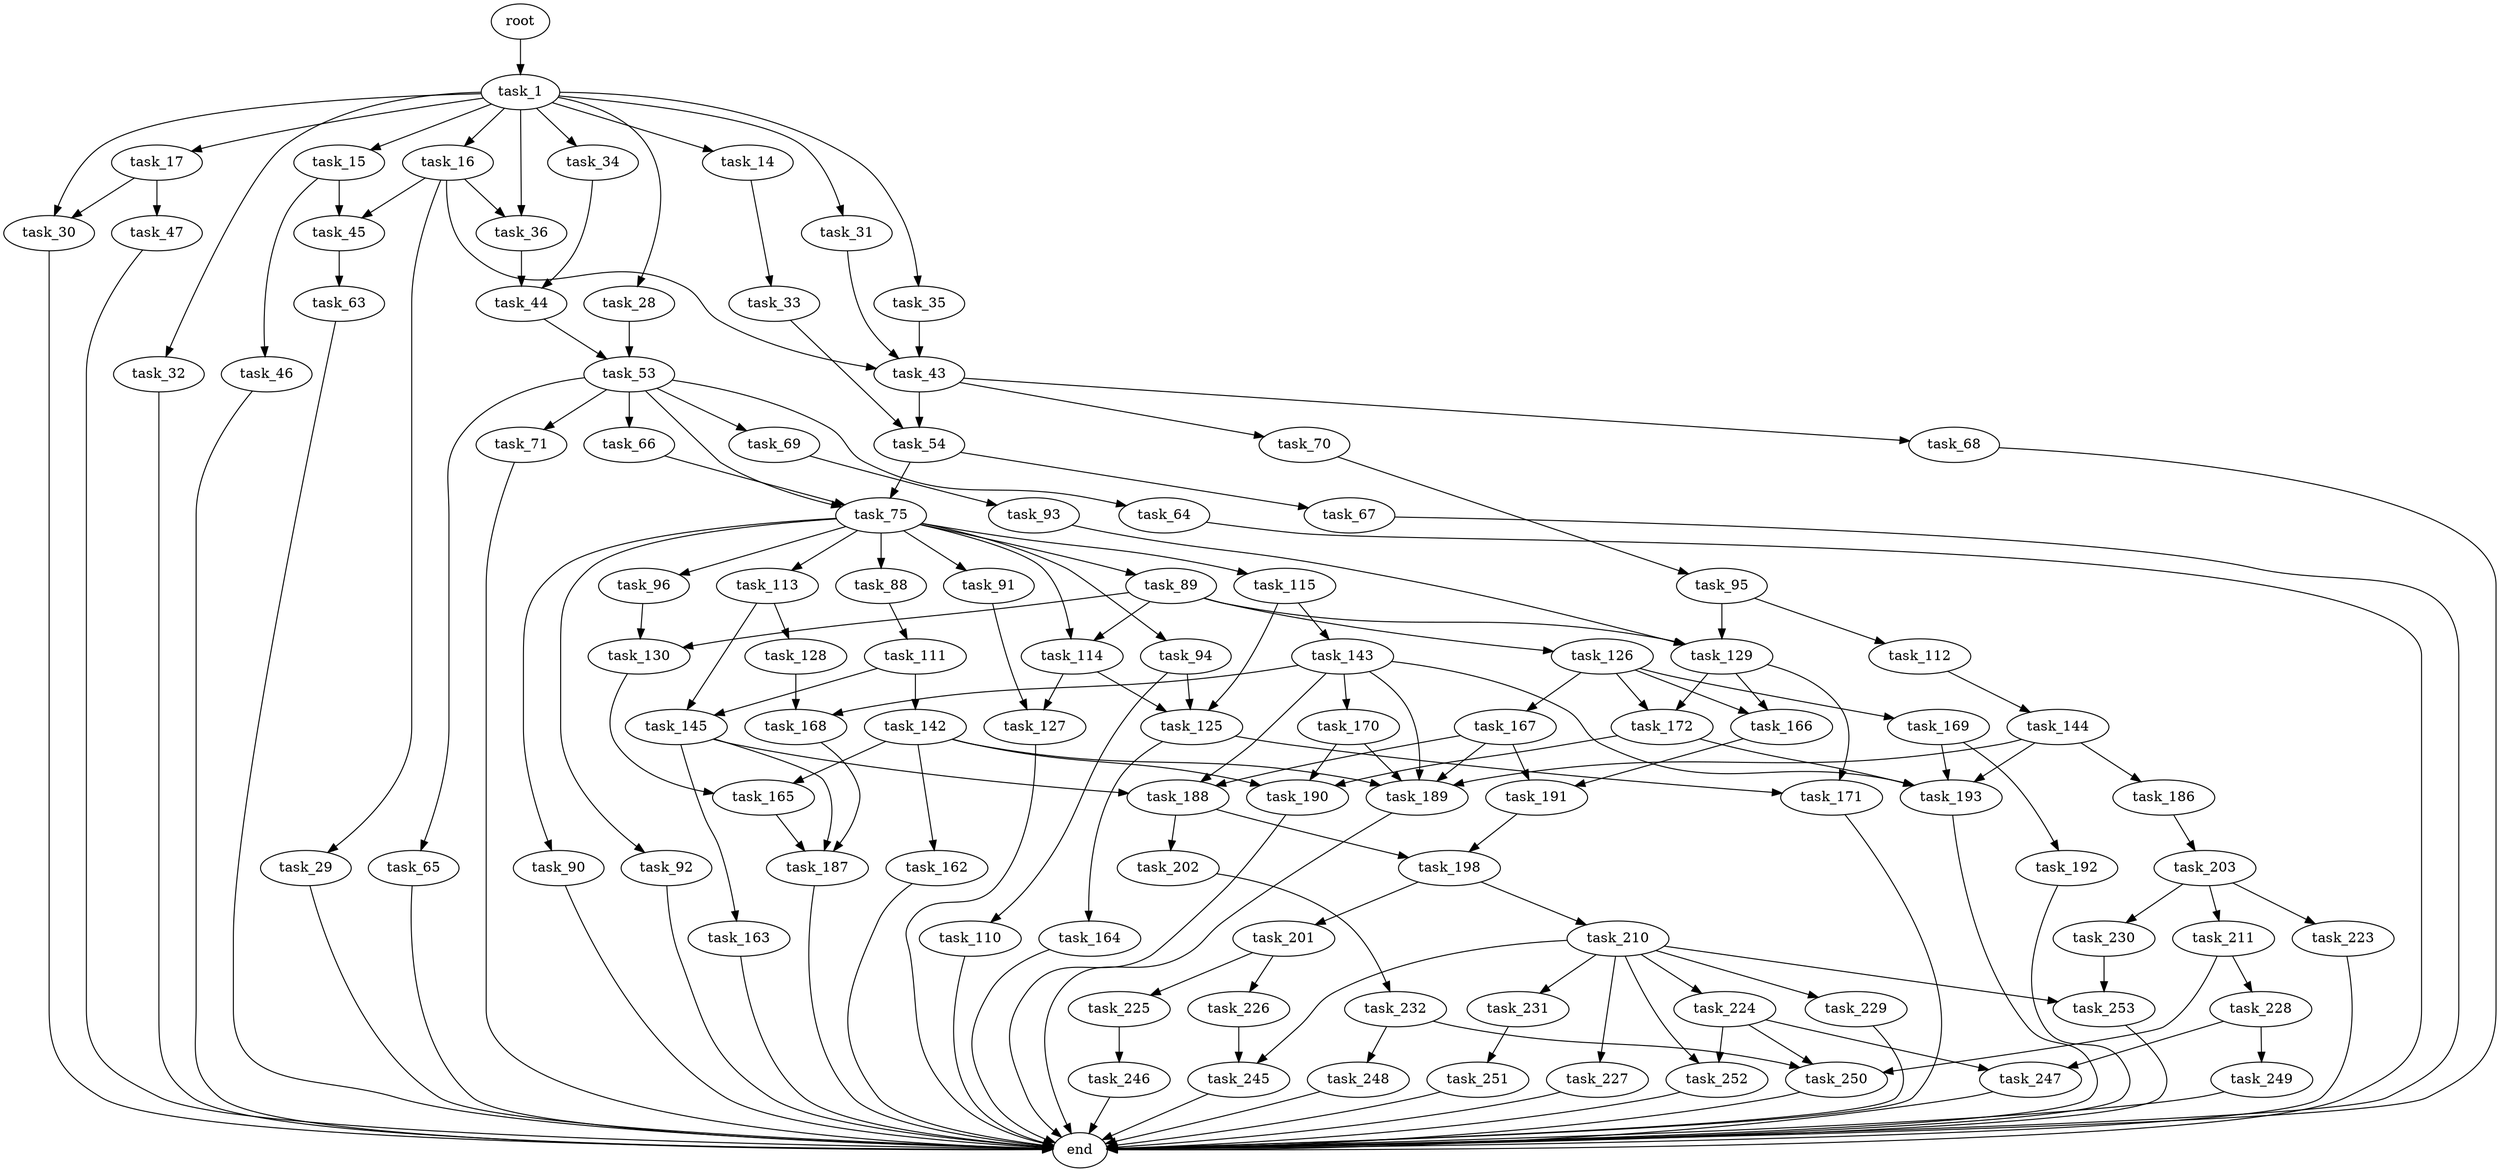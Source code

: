 digraph G {
  root [size="0.000000"];
  task_1 [size="195464104369.000000"];
  task_14 [size="284972489950.000000"];
  task_15 [size="29591546834.000000"];
  task_16 [size="25008868154.000000"];
  task_17 [size="143367054639.000000"];
  task_28 [size="4419894080.000000"];
  task_29 [size="9539850383.000000"];
  task_30 [size="25776586198.000000"];
  task_31 [size="23795142571.000000"];
  task_32 [size="17485006194.000000"];
  task_33 [size="8589934592.000000"];
  task_34 [size="231928233984.000000"];
  task_35 [size="6111642780.000000"];
  task_36 [size="1073741824000.000000"];
  task_43 [size="83627804639.000000"];
  task_44 [size="49175222986.000000"];
  task_45 [size="273180375420.000000"];
  task_46 [size="8589934592.000000"];
  task_47 [size="59094441083.000000"];
  task_53 [size="11524165453.000000"];
  task_54 [size="19615521693.000000"];
  task_63 [size="28991029248.000000"];
  task_64 [size="58224859745.000000"];
  task_65 [size="476473984273.000000"];
  task_66 [size="5560728108.000000"];
  task_67 [size="231928233984.000000"];
  task_68 [size="4113220378.000000"];
  task_69 [size="531592370155.000000"];
  task_70 [size="100746172355.000000"];
  task_71 [size="368293445632.000000"];
  task_75 [size="782757789696.000000"];
  task_88 [size="434715292710.000000"];
  task_89 [size="6098554370.000000"];
  task_90 [size="8365476582.000000"];
  task_91 [size="231928233984.000000"];
  task_92 [size="1443748438.000000"];
  task_93 [size="35127580349.000000"];
  task_94 [size="134217728000.000000"];
  task_95 [size="15683024318.000000"];
  task_96 [size="47116949200.000000"];
  task_110 [size="3062453782.000000"];
  task_111 [size="183730079555.000000"];
  task_112 [size="71731366166.000000"];
  task_113 [size="6042964566.000000"];
  task_114 [size="415104266550.000000"];
  task_115 [size="203139964692.000000"];
  task_125 [size="28991029248.000000"];
  task_126 [size="549755813888.000000"];
  task_127 [size="134217728000.000000"];
  task_128 [size="7650773741.000000"];
  task_129 [size="231928233984.000000"];
  task_130 [size="782757789696.000000"];
  task_142 [size="2250643438.000000"];
  task_143 [size="78837940680.000000"];
  task_144 [size="29920329381.000000"];
  task_145 [size="8589934592.000000"];
  task_162 [size="50899955460.000000"];
  task_163 [size="76748500433.000000"];
  task_164 [size="7132887096.000000"];
  task_165 [size="68719476736.000000"];
  task_166 [size="317781454153.000000"];
  task_167 [size="10599020715.000000"];
  task_168 [size="26045502537.000000"];
  task_169 [size="134217728000.000000"];
  task_170 [size="423647651786.000000"];
  task_171 [size="10507851789.000000"];
  task_172 [size="8589934592.000000"];
  task_186 [size="134217728000.000000"];
  task_187 [size="1073741824000.000000"];
  task_188 [size="5069467033.000000"];
  task_189 [size="76848464299.000000"];
  task_190 [size="782757789696.000000"];
  task_191 [size="1613978864.000000"];
  task_192 [size="1073741824000.000000"];
  task_193 [size="474783164850.000000"];
  task_198 [size="689867765926.000000"];
  task_201 [size="718690791434.000000"];
  task_202 [size="15903015743.000000"];
  task_203 [size="176436969104.000000"];
  task_210 [size="8589934592.000000"];
  task_211 [size="3161312957.000000"];
  task_223 [size="8589934592.000000"];
  task_224 [size="153227851394.000000"];
  task_225 [size="782757789696.000000"];
  task_226 [size="29648342931.000000"];
  task_227 [size="142669233481.000000"];
  task_228 [size="134217728000.000000"];
  task_229 [size="18800361683.000000"];
  task_230 [size="549755813888.000000"];
  task_231 [size="782757789696.000000"];
  task_232 [size="782757789696.000000"];
  task_245 [size="982613549127.000000"];
  task_246 [size="8017865384.000000"];
  task_247 [size="1073741824000.000000"];
  task_248 [size="631174548140.000000"];
  task_249 [size="782757789696.000000"];
  task_250 [size="1851625345.000000"];
  task_251 [size="1073741824000.000000"];
  task_252 [size="8589934592.000000"];
  task_253 [size="68719476736.000000"];
  end [size="0.000000"];

  root -> task_1 [size="1.000000"];
  task_1 -> task_14 [size="301989888.000000"];
  task_1 -> task_15 [size="301989888.000000"];
  task_1 -> task_16 [size="301989888.000000"];
  task_1 -> task_17 [size="301989888.000000"];
  task_1 -> task_28 [size="301989888.000000"];
  task_1 -> task_30 [size="301989888.000000"];
  task_1 -> task_31 [size="301989888.000000"];
  task_1 -> task_32 [size="301989888.000000"];
  task_1 -> task_34 [size="301989888.000000"];
  task_1 -> task_35 [size="301989888.000000"];
  task_1 -> task_36 [size="301989888.000000"];
  task_14 -> task_33 [size="209715200.000000"];
  task_15 -> task_45 [size="33554432.000000"];
  task_15 -> task_46 [size="33554432.000000"];
  task_16 -> task_29 [size="411041792.000000"];
  task_16 -> task_36 [size="411041792.000000"];
  task_16 -> task_43 [size="411041792.000000"];
  task_16 -> task_45 [size="411041792.000000"];
  task_17 -> task_30 [size="134217728.000000"];
  task_17 -> task_47 [size="134217728.000000"];
  task_28 -> task_53 [size="75497472.000000"];
  task_29 -> end [size="1.000000"];
  task_30 -> end [size="1.000000"];
  task_31 -> task_43 [size="679477248.000000"];
  task_32 -> end [size="1.000000"];
  task_33 -> task_54 [size="33554432.000000"];
  task_34 -> task_44 [size="301989888.000000"];
  task_35 -> task_43 [size="411041792.000000"];
  task_36 -> task_44 [size="838860800.000000"];
  task_43 -> task_54 [size="134217728.000000"];
  task_43 -> task_68 [size="134217728.000000"];
  task_43 -> task_70 [size="134217728.000000"];
  task_44 -> task_53 [size="838860800.000000"];
  task_45 -> task_63 [size="536870912.000000"];
  task_46 -> end [size="1.000000"];
  task_47 -> end [size="1.000000"];
  task_53 -> task_64 [size="209715200.000000"];
  task_53 -> task_65 [size="209715200.000000"];
  task_53 -> task_66 [size="209715200.000000"];
  task_53 -> task_69 [size="209715200.000000"];
  task_53 -> task_71 [size="209715200.000000"];
  task_53 -> task_75 [size="209715200.000000"];
  task_54 -> task_67 [size="679477248.000000"];
  task_54 -> task_75 [size="679477248.000000"];
  task_63 -> end [size="1.000000"];
  task_64 -> end [size="1.000000"];
  task_65 -> end [size="1.000000"];
  task_66 -> task_75 [size="536870912.000000"];
  task_67 -> end [size="1.000000"];
  task_68 -> end [size="1.000000"];
  task_69 -> task_93 [size="838860800.000000"];
  task_70 -> task_95 [size="75497472.000000"];
  task_71 -> end [size="1.000000"];
  task_75 -> task_88 [size="679477248.000000"];
  task_75 -> task_89 [size="679477248.000000"];
  task_75 -> task_90 [size="679477248.000000"];
  task_75 -> task_91 [size="679477248.000000"];
  task_75 -> task_92 [size="679477248.000000"];
  task_75 -> task_94 [size="679477248.000000"];
  task_75 -> task_96 [size="679477248.000000"];
  task_75 -> task_113 [size="679477248.000000"];
  task_75 -> task_114 [size="679477248.000000"];
  task_75 -> task_115 [size="679477248.000000"];
  task_88 -> task_111 [size="679477248.000000"];
  task_89 -> task_114 [size="209715200.000000"];
  task_89 -> task_126 [size="209715200.000000"];
  task_89 -> task_129 [size="209715200.000000"];
  task_89 -> task_130 [size="209715200.000000"];
  task_90 -> end [size="1.000000"];
  task_91 -> task_127 [size="301989888.000000"];
  task_92 -> end [size="1.000000"];
  task_93 -> task_129 [size="75497472.000000"];
  task_94 -> task_110 [size="209715200.000000"];
  task_94 -> task_125 [size="209715200.000000"];
  task_95 -> task_112 [size="536870912.000000"];
  task_95 -> task_129 [size="536870912.000000"];
  task_96 -> task_130 [size="838860800.000000"];
  task_110 -> end [size="1.000000"];
  task_111 -> task_142 [size="301989888.000000"];
  task_111 -> task_145 [size="301989888.000000"];
  task_112 -> task_144 [size="134217728.000000"];
  task_113 -> task_128 [size="33554432.000000"];
  task_113 -> task_145 [size="33554432.000000"];
  task_114 -> task_125 [size="301989888.000000"];
  task_114 -> task_127 [size="301989888.000000"];
  task_115 -> task_125 [size="301989888.000000"];
  task_115 -> task_143 [size="301989888.000000"];
  task_125 -> task_164 [size="75497472.000000"];
  task_125 -> task_171 [size="75497472.000000"];
  task_126 -> task_166 [size="536870912.000000"];
  task_126 -> task_167 [size="536870912.000000"];
  task_126 -> task_169 [size="536870912.000000"];
  task_126 -> task_172 [size="536870912.000000"];
  task_127 -> end [size="1.000000"];
  task_128 -> task_168 [size="411041792.000000"];
  task_129 -> task_166 [size="301989888.000000"];
  task_129 -> task_171 [size="301989888.000000"];
  task_129 -> task_172 [size="301989888.000000"];
  task_130 -> task_165 [size="679477248.000000"];
  task_142 -> task_162 [size="75497472.000000"];
  task_142 -> task_165 [size="75497472.000000"];
  task_142 -> task_189 [size="75497472.000000"];
  task_142 -> task_190 [size="75497472.000000"];
  task_143 -> task_168 [size="75497472.000000"];
  task_143 -> task_170 [size="75497472.000000"];
  task_143 -> task_188 [size="75497472.000000"];
  task_143 -> task_189 [size="75497472.000000"];
  task_143 -> task_193 [size="75497472.000000"];
  task_144 -> task_186 [size="679477248.000000"];
  task_144 -> task_189 [size="679477248.000000"];
  task_144 -> task_193 [size="679477248.000000"];
  task_145 -> task_163 [size="33554432.000000"];
  task_145 -> task_187 [size="33554432.000000"];
  task_145 -> task_188 [size="33554432.000000"];
  task_162 -> end [size="1.000000"];
  task_163 -> end [size="1.000000"];
  task_164 -> end [size="1.000000"];
  task_165 -> task_187 [size="134217728.000000"];
  task_166 -> task_191 [size="209715200.000000"];
  task_167 -> task_188 [size="411041792.000000"];
  task_167 -> task_189 [size="411041792.000000"];
  task_167 -> task_191 [size="411041792.000000"];
  task_168 -> task_187 [size="33554432.000000"];
  task_169 -> task_192 [size="209715200.000000"];
  task_169 -> task_193 [size="209715200.000000"];
  task_170 -> task_189 [size="679477248.000000"];
  task_170 -> task_190 [size="679477248.000000"];
  task_171 -> end [size="1.000000"];
  task_172 -> task_190 [size="33554432.000000"];
  task_172 -> task_193 [size="33554432.000000"];
  task_186 -> task_203 [size="209715200.000000"];
  task_187 -> end [size="1.000000"];
  task_188 -> task_198 [size="301989888.000000"];
  task_188 -> task_202 [size="301989888.000000"];
  task_189 -> end [size="1.000000"];
  task_190 -> end [size="1.000000"];
  task_191 -> task_198 [size="75497472.000000"];
  task_192 -> end [size="1.000000"];
  task_193 -> end [size="1.000000"];
  task_198 -> task_201 [size="838860800.000000"];
  task_198 -> task_210 [size="838860800.000000"];
  task_201 -> task_225 [size="838860800.000000"];
  task_201 -> task_226 [size="838860800.000000"];
  task_202 -> task_232 [size="33554432.000000"];
  task_203 -> task_211 [size="134217728.000000"];
  task_203 -> task_223 [size="134217728.000000"];
  task_203 -> task_230 [size="134217728.000000"];
  task_210 -> task_224 [size="33554432.000000"];
  task_210 -> task_227 [size="33554432.000000"];
  task_210 -> task_229 [size="33554432.000000"];
  task_210 -> task_231 [size="33554432.000000"];
  task_210 -> task_245 [size="33554432.000000"];
  task_210 -> task_252 [size="33554432.000000"];
  task_210 -> task_253 [size="33554432.000000"];
  task_211 -> task_228 [size="75497472.000000"];
  task_211 -> task_250 [size="75497472.000000"];
  task_223 -> end [size="1.000000"];
  task_224 -> task_247 [size="134217728.000000"];
  task_224 -> task_250 [size="134217728.000000"];
  task_224 -> task_252 [size="134217728.000000"];
  task_225 -> task_246 [size="679477248.000000"];
  task_226 -> task_245 [size="536870912.000000"];
  task_227 -> end [size="1.000000"];
  task_228 -> task_247 [size="209715200.000000"];
  task_228 -> task_249 [size="209715200.000000"];
  task_229 -> end [size="1.000000"];
  task_230 -> task_253 [size="536870912.000000"];
  task_231 -> task_251 [size="679477248.000000"];
  task_232 -> task_248 [size="679477248.000000"];
  task_232 -> task_250 [size="679477248.000000"];
  task_245 -> end [size="1.000000"];
  task_246 -> end [size="1.000000"];
  task_247 -> end [size="1.000000"];
  task_248 -> end [size="1.000000"];
  task_249 -> end [size="1.000000"];
  task_250 -> end [size="1.000000"];
  task_251 -> end [size="1.000000"];
  task_252 -> end [size="1.000000"];
  task_253 -> end [size="1.000000"];
}
